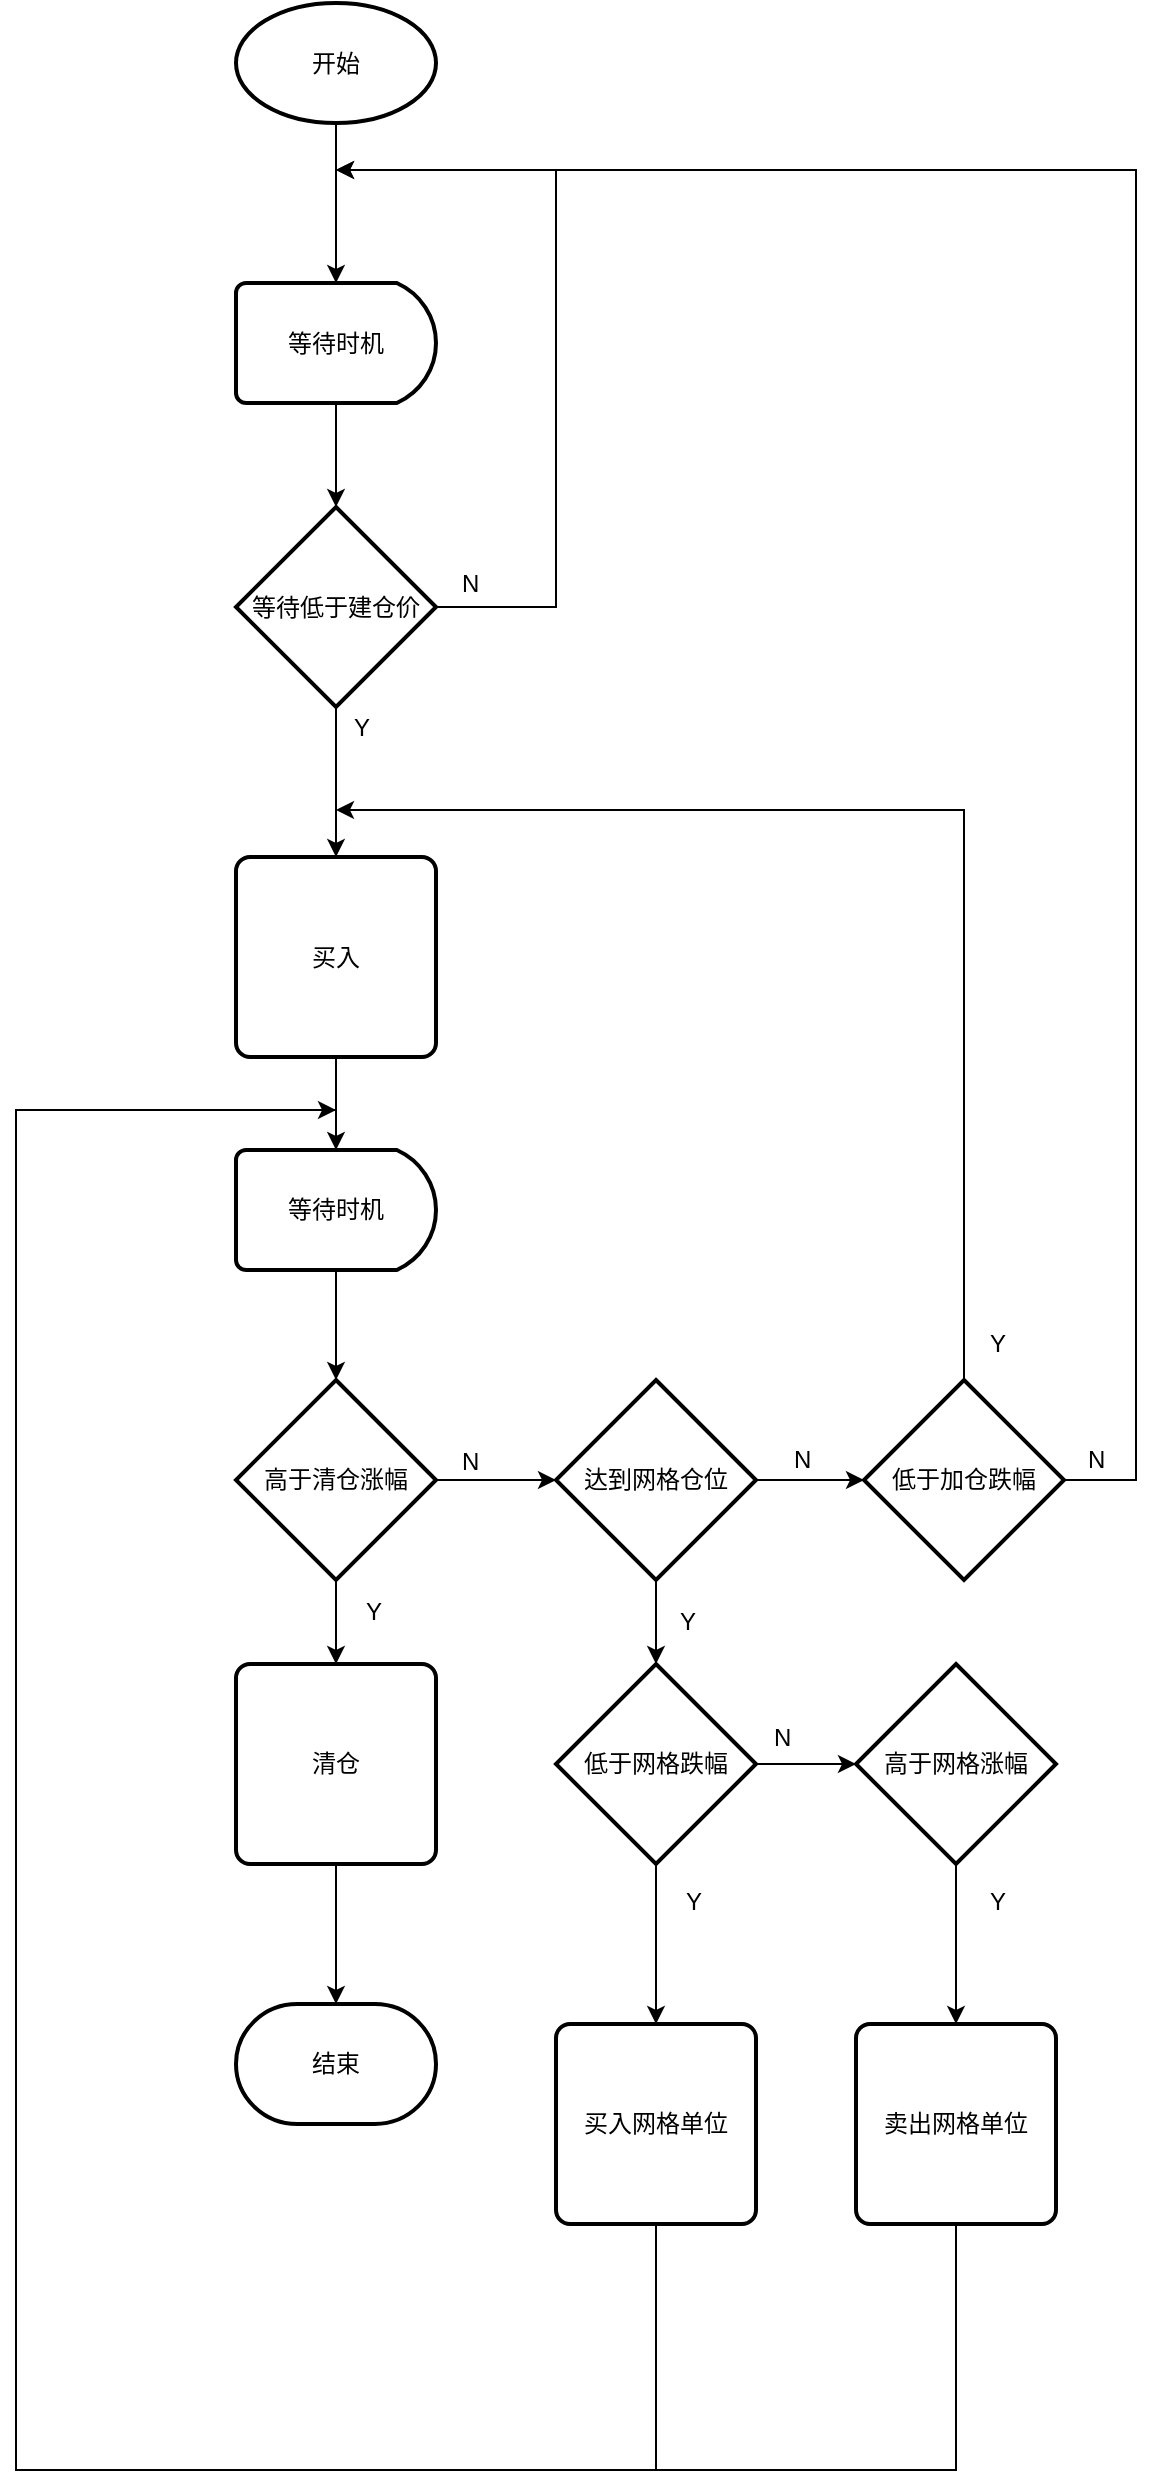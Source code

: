 <mxfile version="10.7.7" type="github"><diagram id="ZMNG8kO5rji508FVXL9E" name="第 1 页"><mxGraphModel dx="828" dy="542" grid="1" gridSize="10" guides="1" tooltips="1" connect="1" arrows="1" fold="1" page="1" pageScale="1" pageWidth="2339" pageHeight="3300" math="0" shadow="0"><root><mxCell id="0"/><mxCell id="1" parent="0"/><mxCell id="syVsV-VPSz5W2zTySEoU-11" style="edgeStyle=elbowEdgeStyle;rounded=0;orthogonalLoop=1;jettySize=auto;html=1;exitX=0.5;exitY=1;exitDx=0;exitDy=0;exitPerimeter=0;entryX=0.5;entryY=0;entryDx=0;entryDy=0;entryPerimeter=0;" edge="1" parent="1" source="6gJf04FWkRyfYMmGZwzS-2" target="syVsV-VPSz5W2zTySEoU-10"><mxGeometry relative="1" as="geometry"/></mxCell><mxCell id="6gJf04FWkRyfYMmGZwzS-2" value="开始" style="strokeWidth=2;html=1;shape=mxgraph.flowchart.start_1;whiteSpace=wrap;" parent="1" vertex="1"><mxGeometry x="350" y="286.5" width="100" height="60" as="geometry"/></mxCell><mxCell id="6gJf04FWkRyfYMmGZwzS-7" style="edgeStyle=orthogonalEdgeStyle;rounded=0;orthogonalLoop=1;jettySize=auto;html=1;exitX=0.5;exitY=1;exitDx=0;exitDy=0;exitPerimeter=0;" parent="1" source="6gJf04FWkRyfYMmGZwzS-5" target="6gJf04FWkRyfYMmGZwzS-6" edge="1"><mxGeometry relative="1" as="geometry"/></mxCell><mxCell id="syVsV-VPSz5W2zTySEoU-14" style="edgeStyle=elbowEdgeStyle;rounded=0;orthogonalLoop=1;jettySize=auto;html=1;exitX=1;exitY=0.5;exitDx=0;exitDy=0;exitPerimeter=0;" edge="1" parent="1" source="6gJf04FWkRyfYMmGZwzS-5"><mxGeometry relative="1" as="geometry"><mxPoint x="400" y="370" as="targetPoint"/><Array as="points"><mxPoint x="510" y="476.5"/></Array></mxGeometry></mxCell><mxCell id="6gJf04FWkRyfYMmGZwzS-5" value="等待低于建仓价" style="strokeWidth=2;html=1;shape=mxgraph.flowchart.decision;whiteSpace=wrap;" parent="1" vertex="1"><mxGeometry x="350" y="538.5" width="100" height="100" as="geometry"/></mxCell><mxCell id="syVsV-VPSz5W2zTySEoU-21" style="edgeStyle=orthogonalEdgeStyle;rounded=0;orthogonalLoop=1;jettySize=auto;html=1;exitX=0.5;exitY=1;exitDx=0;exitDy=0;entryX=0.5;entryY=0;entryDx=0;entryDy=0;entryPerimeter=0;" edge="1" parent="1" source="6gJf04FWkRyfYMmGZwzS-6" target="syVsV-VPSz5W2zTySEoU-20"><mxGeometry relative="1" as="geometry"/></mxCell><mxCell id="6gJf04FWkRyfYMmGZwzS-6" value="买入" style="rounded=1;whiteSpace=wrap;html=1;absoluteArcSize=1;arcSize=14;strokeWidth=2;" parent="1" vertex="1"><mxGeometry x="350" y="713.5" width="100" height="100" as="geometry"/></mxCell><mxCell id="6gJf04FWkRyfYMmGZwzS-9" value="N" style="text;html=1;resizable=0;points=[];autosize=1;align=left;verticalAlign=top;spacingTop=-4;" parent="1" vertex="1"><mxGeometry x="461" y="566.5" width="20" height="20" as="geometry"/></mxCell><mxCell id="6gJf04FWkRyfYMmGZwzS-11" value="Y&lt;br&gt;" style="text;html=1;resizable=0;points=[];autosize=1;align=left;verticalAlign=top;spacingTop=-4;" parent="1" vertex="1"><mxGeometry x="407" y="638.5" width="20" height="20" as="geometry"/></mxCell><mxCell id="syVsV-VPSz5W2zTySEoU-9" style="edgeStyle=elbowEdgeStyle;rounded=0;orthogonalLoop=1;jettySize=auto;html=1;exitX=1;exitY=0.5;exitDx=0;exitDy=0;exitPerimeter=0;" edge="1" parent="1" source="6gJf04FWkRyfYMmGZwzS-12"><mxGeometry relative="1" as="geometry"><mxPoint x="400" y="370" as="targetPoint"/><Array as="points"><mxPoint x="800" y="830"/></Array></mxGeometry></mxCell><mxCell id="syVsV-VPSz5W2zTySEoU-15" style="edgeStyle=elbowEdgeStyle;rounded=0;orthogonalLoop=1;jettySize=auto;html=1;exitX=0.5;exitY=0;exitDx=0;exitDy=0;exitPerimeter=0;" edge="1" parent="1" source="6gJf04FWkRyfYMmGZwzS-12"><mxGeometry relative="1" as="geometry"><mxPoint x="400" y="690" as="targetPoint"/><Array as="points"><mxPoint x="714" y="910"/></Array></mxGeometry></mxCell><mxCell id="6gJf04FWkRyfYMmGZwzS-12" value="低于加仓跌幅" style="strokeWidth=2;html=1;shape=mxgraph.flowchart.decision;whiteSpace=wrap;" parent="1" vertex="1"><mxGeometry x="664" y="975" width="100" height="100" as="geometry"/></mxCell><mxCell id="6gJf04FWkRyfYMmGZwzS-34" style="edgeStyle=elbowEdgeStyle;rounded=0;orthogonalLoop=1;jettySize=auto;html=1;exitX=0.5;exitY=1;exitDx=0;exitDy=0;exitPerimeter=0;" parent="1" source="6gJf04FWkRyfYMmGZwzS-23" edge="1"><mxGeometry relative="1" as="geometry"><mxPoint x="560.118" y="1075.471" as="targetPoint"/></mxGeometry></mxCell><mxCell id="6gJf04FWkRyfYMmGZwzS-36" value="" style="edgeStyle=elbowEdgeStyle;rounded=0;orthogonalLoop=1;jettySize=auto;html=1;" parent="1" source="6gJf04FWkRyfYMmGZwzS-23" target="6gJf04FWkRyfYMmGZwzS-35" edge="1"><mxGeometry relative="1" as="geometry"/></mxCell><mxCell id="syVsV-VPSz5W2zTySEoU-16" style="edgeStyle=elbowEdgeStyle;rounded=0;orthogonalLoop=1;jettySize=auto;html=1;exitX=1;exitY=0.5;exitDx=0;exitDy=0;exitPerimeter=0;entryX=0;entryY=0.5;entryDx=0;entryDy=0;entryPerimeter=0;" edge="1" parent="1" source="6gJf04FWkRyfYMmGZwzS-23" target="6gJf04FWkRyfYMmGZwzS-12"><mxGeometry relative="1" as="geometry"/></mxCell><mxCell id="6gJf04FWkRyfYMmGZwzS-23" value="达到网格仓位" style="strokeWidth=2;html=1;shape=mxgraph.flowchart.decision;whiteSpace=wrap;" parent="1" vertex="1"><mxGeometry x="510" y="975" width="100" height="100" as="geometry"/></mxCell><mxCell id="6gJf04FWkRyfYMmGZwzS-38" value="" style="edgeStyle=elbowEdgeStyle;rounded=0;orthogonalLoop=1;jettySize=auto;html=1;" parent="1" source="6gJf04FWkRyfYMmGZwzS-35" target="6gJf04FWkRyfYMmGZwzS-37" edge="1"><mxGeometry relative="1" as="geometry"/></mxCell><mxCell id="6gJf04FWkRyfYMmGZwzS-42" style="edgeStyle=elbowEdgeStyle;rounded=0;orthogonalLoop=1;jettySize=auto;html=1;exitX=0.5;exitY=1;exitDx=0;exitDy=0;exitPerimeter=0;entryX=0.5;entryY=0;entryDx=0;entryDy=0;" parent="1" source="6gJf04FWkRyfYMmGZwzS-35" target="6gJf04FWkRyfYMmGZwzS-41" edge="1"><mxGeometry relative="1" as="geometry"/></mxCell><mxCell id="6gJf04FWkRyfYMmGZwzS-35" value="低于网格跌幅" style="strokeWidth=2;html=1;shape=mxgraph.flowchart.decision;whiteSpace=wrap;" parent="1" vertex="1"><mxGeometry x="510" y="1117" width="100" height="100" as="geometry"/></mxCell><mxCell id="6gJf04FWkRyfYMmGZwzS-45" style="edgeStyle=elbowEdgeStyle;rounded=0;orthogonalLoop=1;jettySize=auto;html=1;exitX=0.5;exitY=1;exitDx=0;exitDy=0;exitPerimeter=0;entryX=0.5;entryY=0;entryDx=0;entryDy=0;" parent="1" source="6gJf04FWkRyfYMmGZwzS-37" target="6gJf04FWkRyfYMmGZwzS-44" edge="1"><mxGeometry relative="1" as="geometry"/></mxCell><mxCell id="6gJf04FWkRyfYMmGZwzS-37" value="高于网格涨幅" style="strokeWidth=2;html=1;shape=mxgraph.flowchart.decision;whiteSpace=wrap;" parent="1" vertex="1"><mxGeometry x="660" y="1117" width="100" height="100" as="geometry"/></mxCell><mxCell id="6gJf04FWkRyfYMmGZwzS-19" style="edgeStyle=orthogonalEdgeStyle;rounded=0;orthogonalLoop=1;jettySize=auto;html=1;exitX=0.5;exitY=1;exitDx=0;exitDy=0;exitPerimeter=0;entryX=0.5;entryY=0;entryDx=0;entryDy=0;" parent="1" source="6gJf04FWkRyfYMmGZwzS-14" target="6gJf04FWkRyfYMmGZwzS-18" edge="1"><mxGeometry relative="1" as="geometry"/></mxCell><mxCell id="6gJf04FWkRyfYMmGZwzS-28" style="edgeStyle=elbowEdgeStyle;rounded=0;orthogonalLoop=1;jettySize=auto;html=1;exitX=1;exitY=0.5;exitDx=0;exitDy=0;exitPerimeter=0;entryX=0;entryY=0.5;entryDx=0;entryDy=0;entryPerimeter=0;" parent="1" source="6gJf04FWkRyfYMmGZwzS-14" target="6gJf04FWkRyfYMmGZwzS-23" edge="1"><mxGeometry relative="1" as="geometry"/></mxCell><mxCell id="6gJf04FWkRyfYMmGZwzS-14" value="高于清仓涨幅" style="strokeWidth=2;html=1;shape=mxgraph.flowchart.decision;whiteSpace=wrap;" parent="1" vertex="1"><mxGeometry x="350" y="975" width="100" height="100" as="geometry"/></mxCell><mxCell id="syVsV-VPSz5W2zTySEoU-6" style="edgeStyle=orthogonalEdgeStyle;rounded=0;orthogonalLoop=1;jettySize=auto;html=1;exitX=0.5;exitY=1;exitDx=0;exitDy=0;entryX=0.5;entryY=0;entryDx=0;entryDy=0;entryPerimeter=0;" edge="1" parent="1" source="6gJf04FWkRyfYMmGZwzS-18" target="6gJf04FWkRyfYMmGZwzS-31"><mxGeometry relative="1" as="geometry"/></mxCell><mxCell id="6gJf04FWkRyfYMmGZwzS-18" value="清仓" style="rounded=1;whiteSpace=wrap;html=1;absoluteArcSize=1;arcSize=14;strokeWidth=2;" parent="1" vertex="1"><mxGeometry x="350" y="1117" width="100" height="100" as="geometry"/></mxCell><mxCell id="6gJf04FWkRyfYMmGZwzS-26" value="N" style="text;html=1;resizable=0;points=[];autosize=1;align=left;verticalAlign=top;spacingTop=-4;" parent="1" vertex="1"><mxGeometry x="627" y="1005" width="20" height="20" as="geometry"/></mxCell><mxCell id="6gJf04FWkRyfYMmGZwzS-27" value="Y" style="text;html=1;resizable=0;points=[];autosize=1;align=left;verticalAlign=top;spacingTop=-4;" parent="1" vertex="1"><mxGeometry x="413" y="1081" width="20" height="20" as="geometry"/></mxCell><mxCell id="6gJf04FWkRyfYMmGZwzS-29" value="N" style="text;html=1;resizable=0;points=[];autosize=1;align=left;verticalAlign=top;spacingTop=-4;" parent="1" vertex="1"><mxGeometry x="461" y="1006" width="20" height="20" as="geometry"/></mxCell><mxCell id="6gJf04FWkRyfYMmGZwzS-31" value="结束&lt;br&gt;" style="strokeWidth=2;html=1;shape=mxgraph.flowchart.terminator;whiteSpace=wrap;" parent="1" vertex="1"><mxGeometry x="350" y="1287" width="100" height="60" as="geometry"/></mxCell><mxCell id="6gJf04FWkRyfYMmGZwzS-39" value="Y" style="text;html=1;resizable=0;points=[];autosize=1;align=left;verticalAlign=top;spacingTop=-4;" parent="1" vertex="1"><mxGeometry x="570" y="1086" width="20" height="20" as="geometry"/></mxCell><mxCell id="6gJf04FWkRyfYMmGZwzS-40" value="N" style="text;html=1;resizable=0;points=[];autosize=1;align=left;verticalAlign=top;spacingTop=-4;" parent="1" vertex="1"><mxGeometry x="617" y="1144" width="20" height="20" as="geometry"/></mxCell><mxCell id="syVsV-VPSz5W2zTySEoU-19" style="edgeStyle=orthogonalEdgeStyle;rounded=0;orthogonalLoop=1;jettySize=auto;html=1;exitX=0.5;exitY=1;exitDx=0;exitDy=0;elbow=vertical;entryX=0.5;entryY=0;entryDx=0;entryDy=0;entryPerimeter=0;" edge="1" parent="1" source="6gJf04FWkRyfYMmGZwzS-41" target="6gJf04FWkRyfYMmGZwzS-14"><mxGeometry relative="1" as="geometry"><mxPoint x="400" y="950" as="targetPoint"/><Array as="points"><mxPoint x="560" y="1520"/><mxPoint x="240" y="1520"/><mxPoint x="240" y="840"/><mxPoint x="400" y="840"/></Array></mxGeometry></mxCell><mxCell id="6gJf04FWkRyfYMmGZwzS-41" value="买入网格单位" style="rounded=1;whiteSpace=wrap;html=1;absoluteArcSize=1;arcSize=14;strokeWidth=2;" parent="1" vertex="1"><mxGeometry x="510" y="1297" width="100" height="100" as="geometry"/></mxCell><mxCell id="syVsV-VPSz5W2zTySEoU-22" style="edgeStyle=orthogonalEdgeStyle;rounded=0;orthogonalLoop=1;jettySize=auto;html=1;exitX=0.5;exitY=1;exitDx=0;exitDy=0;" edge="1" parent="1" source="6gJf04FWkRyfYMmGZwzS-44"><mxGeometry relative="1" as="geometry"><mxPoint x="400" y="840" as="targetPoint"/><Array as="points"><mxPoint x="710" y="1520"/><mxPoint x="240" y="1520"/><mxPoint x="240" y="840"/></Array></mxGeometry></mxCell><mxCell id="6gJf04FWkRyfYMmGZwzS-44" value="卖出网格单位" style="rounded=1;whiteSpace=wrap;html=1;absoluteArcSize=1;arcSize=14;strokeWidth=2;" parent="1" vertex="1"><mxGeometry x="660" y="1297" width="100" height="100" as="geometry"/></mxCell><mxCell id="6gJf04FWkRyfYMmGZwzS-46" value="Y" style="text;html=1;resizable=0;points=[];autosize=1;align=left;verticalAlign=top;spacingTop=-4;" parent="1" vertex="1"><mxGeometry x="573" y="1226" width="20" height="20" as="geometry"/></mxCell><mxCell id="6gJf04FWkRyfYMmGZwzS-47" value="Y" style="text;html=1;resizable=0;points=[];autosize=1;align=left;verticalAlign=top;spacingTop=-4;" parent="1" vertex="1"><mxGeometry x="725" y="1226" width="20" height="20" as="geometry"/></mxCell><mxCell id="6gJf04FWkRyfYMmGZwzS-53" value="Y" style="text;html=1;resizable=0;points=[];autosize=1;align=left;verticalAlign=top;spacingTop=-4;" parent="1" vertex="1"><mxGeometry x="725" y="947" width="20" height="20" as="geometry"/></mxCell><mxCell id="syVsV-VPSz5W2zTySEoU-12" style="edgeStyle=elbowEdgeStyle;rounded=0;orthogonalLoop=1;jettySize=auto;html=1;exitX=0.5;exitY=1;exitDx=0;exitDy=0;exitPerimeter=0;entryX=0.5;entryY=0;entryDx=0;entryDy=0;entryPerimeter=0;" edge="1" parent="1" source="syVsV-VPSz5W2zTySEoU-10" target="6gJf04FWkRyfYMmGZwzS-5"><mxGeometry relative="1" as="geometry"/></mxCell><mxCell id="syVsV-VPSz5W2zTySEoU-10" value="等待时机" style="strokeWidth=2;html=1;shape=mxgraph.flowchart.delay;whiteSpace=wrap;" vertex="1" parent="1"><mxGeometry x="350" y="426.5" width="100" height="60" as="geometry"/></mxCell><mxCell id="syVsV-VPSz5W2zTySEoU-13" value="N" style="text;html=1;resizable=0;points=[];autosize=1;align=left;verticalAlign=top;spacingTop=-4;" vertex="1" parent="1"><mxGeometry x="774" y="1005" width="20" height="20" as="geometry"/></mxCell><mxCell id="syVsV-VPSz5W2zTySEoU-20" value="等待时机" style="strokeWidth=2;html=1;shape=mxgraph.flowchart.delay;whiteSpace=wrap;" vertex="1" parent="1"><mxGeometry x="350" y="860" width="100" height="60" as="geometry"/></mxCell></root></mxGraphModel></diagram></mxfile>